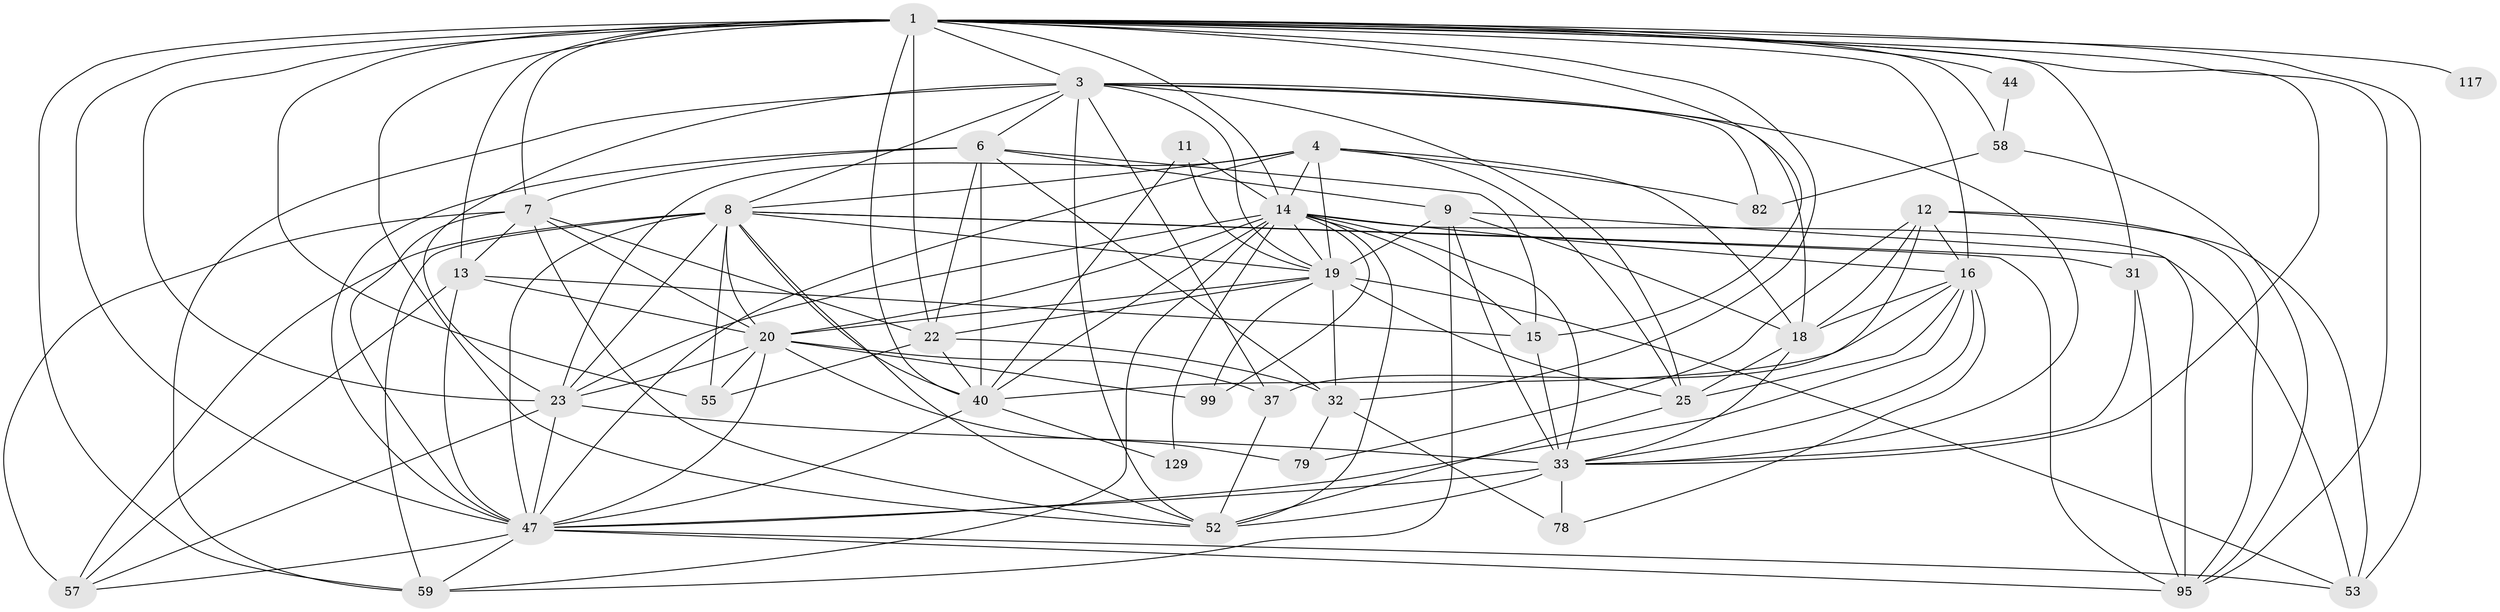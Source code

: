 // original degree distribution, {5: 0.14393939393939395, 7: 0.030303030303030304, 3: 0.2803030303030303, 2: 0.11363636363636363, 4: 0.3106060606060606, 6: 0.11363636363636363, 10: 0.007575757575757576}
// Generated by graph-tools (version 1.1) at 2025/18/03/04/25 18:18:48]
// undirected, 39 vertices, 139 edges
graph export_dot {
graph [start="1"]
  node [color=gray90,style=filled];
  1 [super="+26+30+2"];
  3 [super="+102+93+81+5+75"];
  4 [super="+60+116"];
  6 [super="+127+10"];
  7 [super="+86+115+87"];
  8 [super="+122+45+42"];
  9 [super="+17"];
  11;
  12 [super="+29"];
  13 [super="+100"];
  14 [super="+74+34+39+41+35"];
  15 [super="+64+62"];
  16 [super="+76+71"];
  18 [super="+54+84+24"];
  19 [super="+48+21"];
  20 [super="+91+77"];
  22 [super="+28+119+63"];
  23 [super="+51+110+50"];
  25 [super="+105+92"];
  31;
  32 [super="+46+108"];
  33 [super="+69+56"];
  37 [super="+120"];
  40 [super="+96+124"];
  44;
  47 [super="+49+94+67"];
  52 [super="+90"];
  53 [super="+121"];
  55 [super="+83"];
  57 [super="+61"];
  58 [super="+68"];
  59 [super="+65"];
  78;
  79;
  82;
  95 [super="+128"];
  99 [super="+123"];
  117;
  129;
  1 -- 31;
  1 -- 117 [weight=2];
  1 -- 7 [weight=2];
  1 -- 13 [weight=2];
  1 -- 22 [weight=3];
  1 -- 32;
  1 -- 44 [weight=2];
  1 -- 53;
  1 -- 55;
  1 -- 58;
  1 -- 95;
  1 -- 33;
  1 -- 3 [weight=2];
  1 -- 15;
  1 -- 16;
  1 -- 52;
  1 -- 47 [weight=2];
  1 -- 23 [weight=2];
  1 -- 59 [weight=2];
  1 -- 40;
  1 -- 14;
  3 -- 82;
  3 -- 8;
  3 -- 25 [weight=3];
  3 -- 18;
  3 -- 37;
  3 -- 23 [weight=2];
  3 -- 52;
  3 -- 59;
  3 -- 33;
  3 -- 19;
  3 -- 6;
  4 -- 19 [weight=2];
  4 -- 8 [weight=2];
  4 -- 25;
  4 -- 47 [weight=3];
  4 -- 82;
  4 -- 18 [weight=2];
  4 -- 14;
  4 -- 23;
  6 -- 22;
  6 -- 15;
  6 -- 47;
  6 -- 32;
  6 -- 9;
  6 -- 7;
  6 -- 40;
  7 -- 52;
  7 -- 20;
  7 -- 22;
  7 -- 57;
  7 -- 47;
  7 -- 13;
  8 -- 52;
  8 -- 59;
  8 -- 20;
  8 -- 23;
  8 -- 95;
  8 -- 31;
  8 -- 47 [weight=3];
  8 -- 57;
  8 -- 19;
  8 -- 40;
  8 -- 55;
  9 -- 33;
  9 -- 95;
  9 -- 18;
  9 -- 19 [weight=3];
  9 -- 59 [weight=2];
  11 -- 14;
  11 -- 19;
  11 -- 40;
  12 -- 18;
  12 -- 37;
  12 -- 16;
  12 -- 53;
  12 -- 79;
  12 -- 95;
  13 -- 15 [weight=2];
  13 -- 20;
  13 -- 57;
  13 -- 47;
  14 -- 15;
  14 -- 20;
  14 -- 53 [weight=2];
  14 -- 129;
  14 -- 52;
  14 -- 23 [weight=3];
  14 -- 99;
  14 -- 33;
  14 -- 16;
  14 -- 19;
  14 -- 40;
  14 -- 59;
  15 -- 33 [weight=2];
  16 -- 33;
  16 -- 18;
  16 -- 25;
  16 -- 78;
  16 -- 47;
  16 -- 40;
  18 -- 25;
  18 -- 33;
  19 -- 25;
  19 -- 53;
  19 -- 32;
  19 -- 99;
  19 -- 20;
  19 -- 22;
  20 -- 79;
  20 -- 99;
  20 -- 55;
  20 -- 37;
  20 -- 47;
  20 -- 23;
  22 -- 32;
  22 -- 40;
  22 -- 55;
  23 -- 33;
  23 -- 47;
  23 -- 57;
  25 -- 52;
  31 -- 33;
  31 -- 95;
  32 -- 79;
  32 -- 78;
  33 -- 78;
  33 -- 47;
  33 -- 52;
  37 -- 52;
  40 -- 129;
  40 -- 47;
  44 -- 58;
  47 -- 53;
  47 -- 57;
  47 -- 95;
  47 -- 59;
  58 -- 82;
  58 -- 95;
}
